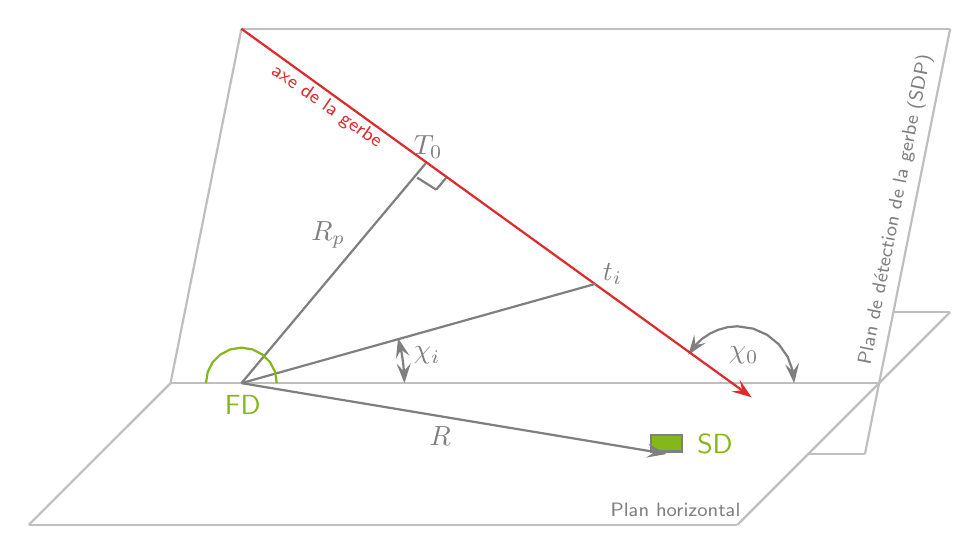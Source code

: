 \begin{tikzpicture}[y=-1cm]
  \sf
  \definecolor{red}{RGB}{221,42,43}
  \definecolor{green}{RGB}{132,184,24}
  \definecolor{blue}{RGB}{0,72,112}
  \definecolor{orange}{RGB}{192,128,64}
  \definecolor{gray}{RGB}{107,108,110}

\definecolor{penColor}{gray}{0.749}
\draw[thick,penColor] (0.034,27.906) -- (1.835,26.107);
\draw[thick,penColor] (0.034,27.906) -- (9.034,27.906);
\draw[thick,penColor] (9.034,27.906) -- (11.735,25.205);
\draw[thick,penColor] (11.735,25.205) -- (11.015,25.205);
\draw[thick,penColor] (1.835,26.107) -- (2.735,21.607);
\draw[thick,penColor] (2.735,21.607) -- (11.735,21.607);
\draw[thick,penColor] (11.735,21.607) -- (10.653,27.007);
\draw[thick,penColor] (10.653,27.007) -- (9.934,27.007);
\draw[thick,penColor] (1.835,26.107) -- (10.833,26.107);
\definecolor{fillColor}{gray}{0.498}
\path[fill=fillColor] (8.486,25.491) -- (8.41,25.747) -- (8.63,25.597) -- (8.498,25.624);
\path[fill=fillColor] (9.639,25.868) -- (9.754,26.107) -- (9.817,25.849) -- (9.739,25.957);
\definecolor{penColor}{gray}{0.498}
\draw[thick,penColor] (8.498,25.624) -- (8.494,25.631) -- (8.583,25.546) -- (8.683,25.478) -- (8.795,25.428) -- (8.911,25.396) -- (9.034,25.385) -- (9.233,25.415) -- (9.411,25.493) -- (9.561,25.616) -- (9.673,25.775) -- (9.741,25.965);
\path[fill=red] (8.96,26.213) -- (9.214,26.287) -- (9.064,26.067) -- (9.093,26.198);
\draw[thick,red] (2.735,21.607) -- (9.093,26.198);
\draw[thick,penColor] (2.735,26.107) -- (7.235,24.845);
\path[fill=fillColor] (4.87,25.758) -- (4.724,25.535) -- (4.697,25.8) -- (4.76,25.682);
\path[fill=fillColor] (4.705,25.859) -- (4.805,26.107) -- (4.885,25.853) -- (4.798,25.957);
\draw[thick,penColor] (4.76,25.682) -- (4.758,25.673) -- (4.771,25.732) -- (4.779,25.789) -- (4.788,25.847) -- (4.794,25.906) -- (4.798,25.965);
\draw[thick,penColor] (2.735,26.107) -- (5.074,23.317);
\draw[thick,penColor] (4.966,23.497) -- (5.209,23.65);
\draw[thick,penColor] (5.209,23.65) -- (5.336,23.497);
\draw[thick,green] (2.284,26.107) -- (2.307,25.963) -- (2.371,25.84) -- (2.468,25.743) -- (2.593,25.679) -- (2.735,25.656) -- (2.877,25.679) -- (2.999,25.743) -- (3.097,25.84) -- (3.162,25.963) -- (3.183,26.107);
\path[fill=green] (7.94,26.871) -- (7.94,26.767) -- (8.327,26.767) -- (8.327,26.975) -- (7.94,26.975);
\draw[thick,penColor] (7.94,26.871) -- (7.94,26.767) -- (8.327,26.767) -- (8.327,26.975) -- (7.94,26.975) -- cycle;
\path[fill=fillColor] (7.872,27.053) -- (8.134,27.007) -- (7.902,26.877) -- (7.986,26.981);
\path[fill=green] (2.735,26.107) -- (7.986,26.981);
\draw[thick,penColor] (2.735,26.107) -- (7.986,26.981);

\path (10.7,26) node[text=penColor,anchor=base west, rotate=79] {\scriptsize Plan de détection de la gerbe (SDP)};
\path (7.3,27.8) node[text=penColor,anchor=base west] {\scriptsize Plan horizontal};
\path (3,22.1) node[text=red,anchor=base west, rotate=-35] {\scriptsize axe de la gerbe};
\path (8.8,25.8) node[text=penColor,anchor=base west] {\normalsize $\chi_0$};
\path (4.8,25.8) node[text=penColor,anchor=base west] {\normalsize $\chi_i$};
\path (4.8,23.2) node[text=penColor,anchor=base west] {\normalsize $T_0$};
\path (7.2,24.8) node[text=penColor,anchor=base west] {\normalsize $t_i$};
\path (3.5,24.3) node[text=penColor,anchor=base west] {\normalsize $R_p$};
\path (5,26.9) node[text=penColor,anchor=base west] {\normalsize $R$};
\path (2.4,26.5) node[text=green,anchor=base west] {\normalsize FD};
\path (8.4,27) node[text=green,anchor=base west] {\normalsize SD};

\end{tikzpicture}%

%% Configure (x)emacs for this file ...
%% Local Variables:
%% mode: latex
%% End:
